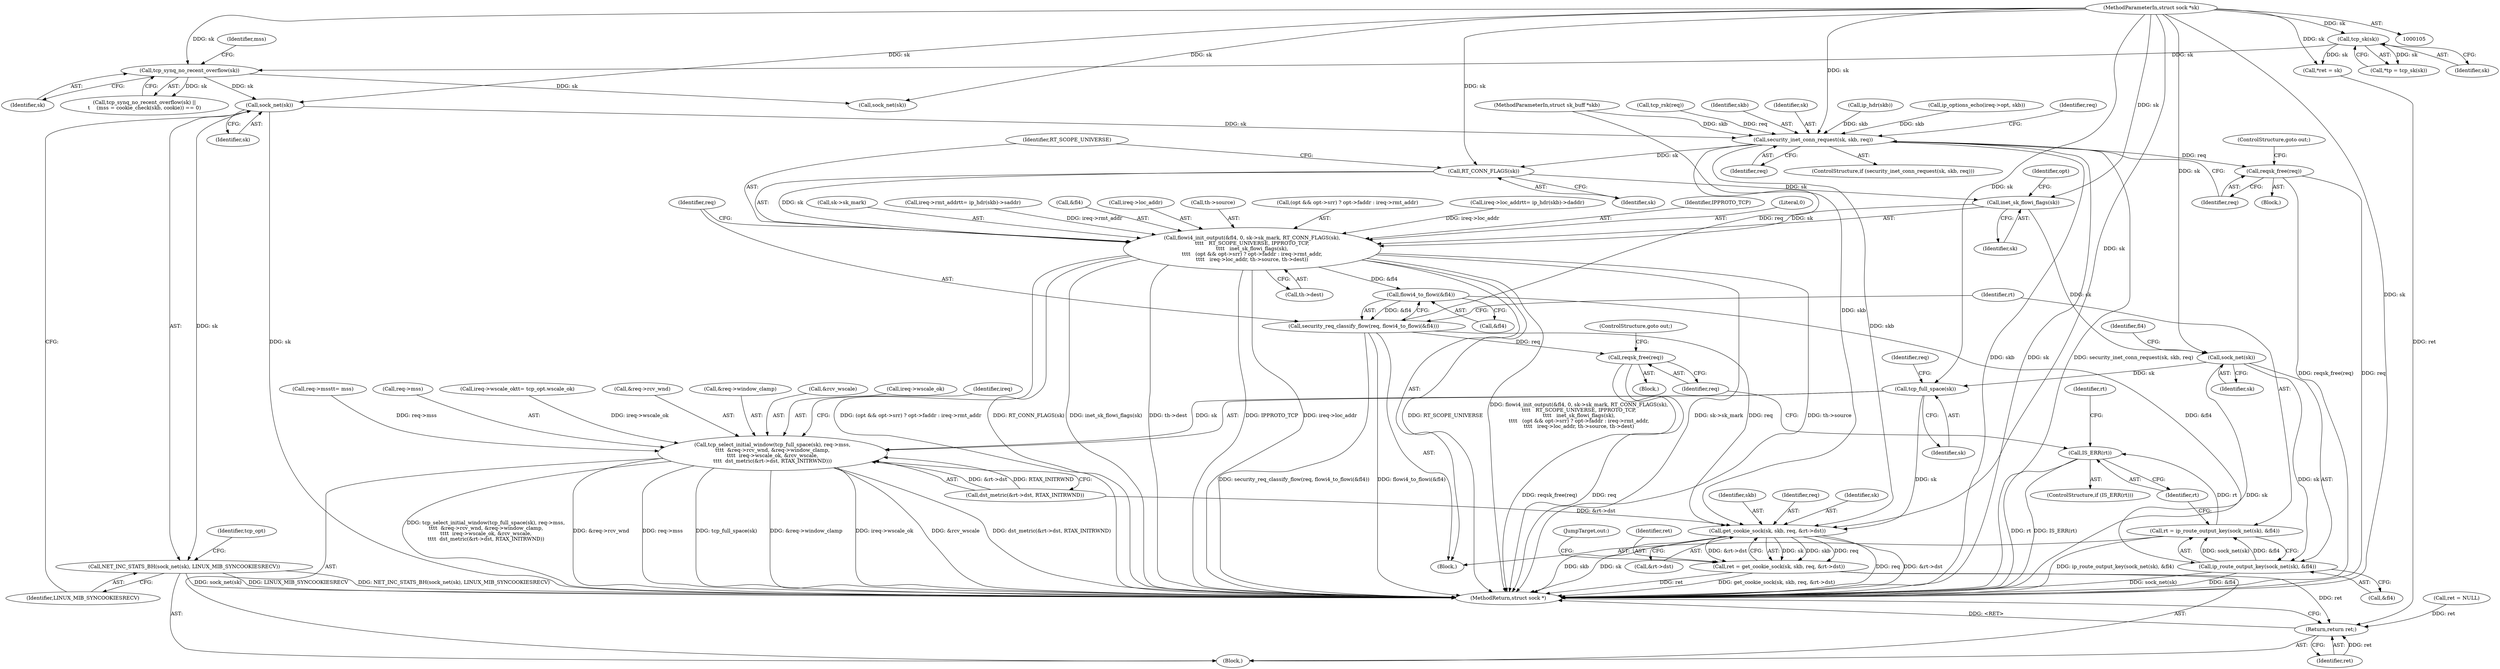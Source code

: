 digraph "0_linux_f6d8bd051c391c1c0458a30b2a7abcd939329259_28@pointer" {
"1000173" [label="(Call,sock_net(sk))"];
"1000157" [label="(Call,tcp_synq_no_recent_overflow(sk))"];
"1000106" [label="(MethodParameterIn,struct sock *sk)"];
"1000117" [label="(Call,tcp_sk(sk))"];
"1000172" [label="(Call,NET_INC_STATS_BH(sock_net(sk), LINUX_MIB_SYNCOOKIESRECV))"];
"1000358" [label="(Call,security_inet_conn_request(sk, skb, req))"];
"1000363" [label="(Call,reqsk_free(req))"];
"1000385" [label="(Call,RT_CONN_FLAGS(sk))"];
"1000378" [label="(Call,flowi4_init_output(&fl4, 0, sk->sk_mark, RT_CONN_FLAGS(sk),\n\t\t\t\t   RT_SCOPE_UNIVERSE, IPPROTO_TCP,\n\t\t\t\t   inet_sk_flowi_flags(sk),\n\t\t\t\t   (opt && opt->srr) ? opt->faddr : ireq->rmt_addr,\n\t\t\t\t   ireq->loc_addr, th->source, th->dest))"];
"1000414" [label="(Call,flowi4_to_flowi(&fl4))"];
"1000412" [label="(Call,security_req_classify_flow(req, flowi4_to_flowi(&fl4)))"];
"1000428" [label="(Call,reqsk_free(req))"];
"1000469" [label="(Call,get_cookie_sock(sk, skb, req, &rt->dst))"];
"1000467" [label="(Call,ret = get_cookie_sock(sk, skb, req, &rt->dst))"];
"1000478" [label="(Return,return ret;)"];
"1000419" [label="(Call,ip_route_output_key(sock_net(sk), &fl4))"];
"1000417" [label="(Call,rt = ip_route_output_key(sock_net(sk), &fl4))"];
"1000425" [label="(Call,IS_ERR(rt))"];
"1000389" [label="(Call,inet_sk_flowi_flags(sk))"];
"1000420" [label="(Call,sock_net(sk))"];
"1000438" [label="(Call,tcp_full_space(sk))"];
"1000437" [label="(Call,tcp_select_initial_window(tcp_full_space(sk), req->mss,\n\t\t\t\t  &req->rcv_wnd, &req->window_clamp,\n\t\t\t\t  ireq->wscale_ok, &rcv_wscale,\n\t\t\t\t  dst_metric(&rt->dst, RTAX_INITRWND)))"];
"1000441" [label="(Identifier,req)"];
"1000389" [label="(Call,inet_sk_flowi_flags(sk))"];
"1000264" [label="(Call,ip_hdr(skb))"];
"1000251" [label="(Call,ireq->loc_addr\t\t= ip_hdr(skb)->daddr)"];
"1000454" [label="(Call,&rcv_wscale)"];
"1000422" [label="(Call,&fl4)"];
"1000418" [label="(Identifier,rt)"];
"1000358" [label="(Call,security_inet_conn_request(sk, skb, req))"];
"1000134" [label="(Call,*ret = sk)"];
"1000427" [label="(Block,)"];
"1000390" [label="(Identifier,sk)"];
"1000469" [label="(Call,get_cookie_sock(sk, skb, req, &rt->dst))"];
"1000174" [label="(Identifier,sk)"];
"1000378" [label="(Call,flowi4_init_output(&fl4, 0, sk->sk_mark, RT_CONN_FLAGS(sk),\n\t\t\t\t   RT_SCOPE_UNIVERSE, IPPROTO_TCP,\n\t\t\t\t   inet_sk_flowi_flags(sk),\n\t\t\t\t   (opt && opt->srr) ? opt->faddr : ireq->rmt_addr,\n\t\t\t\t   ireq->loc_addr, th->source, th->dest))"];
"1000107" [label="(MethodParameterIn,struct sk_buff *skb)"];
"1000361" [label="(Identifier,req)"];
"1000342" [label="(Call,ip_options_echo(ireq->opt, skb))"];
"1000357" [label="(ControlStructure,if (security_inet_conn_request(sk, skb, req)))"];
"1000388" [label="(Identifier,IPPROTO_TCP)"];
"1000118" [label="(Identifier,sk)"];
"1000381" [label="(Literal,0)"];
"1000387" [label="(Identifier,RT_SCOPE_UNIVERSE)"];
"1000477" [label="(JumpTarget,out:)"];
"1000368" [label="(Identifier,req)"];
"1000172" [label="(Call,NET_INC_STATS_BH(sock_net(sk), LINUX_MIB_SYNCOOKIESRECV))"];
"1000451" [label="(Call,ireq->wscale_ok)"];
"1000467" [label="(Call,ret = get_cookie_sock(sk, skb, req, &rt->dst))"];
"1000480" [label="(MethodReturn,struct sock *)"];
"1000115" [label="(Call,*tp = tcp_sk(sk))"];
"1000173" [label="(Call,sock_net(sk))"];
"1000471" [label="(Identifier,skb)"];
"1000382" [label="(Call,sk->sk_mark)"];
"1000376" [label="(Block,)"];
"1000472" [label="(Identifier,req)"];
"1000428" [label="(Call,reqsk_free(req))"];
"1000109" [label="(Block,)"];
"1000259" [label="(Call,ireq->rmt_addr\t\t= ip_hdr(skb)->saddr)"];
"1000197" [label="(Call,ret = NULL)"];
"1000439" [label="(Identifier,sk)"];
"1000464" [label="(Identifier,ireq)"];
"1000385" [label="(Call,RT_CONN_FLAGS(sk))"];
"1000232" [label="(Call,req->mss\t\t= mss)"];
"1000440" [label="(Call,req->mss)"];
"1000158" [label="(Identifier,sk)"];
"1000426" [label="(Identifier,rt)"];
"1000473" [label="(Call,&rt->dst)"];
"1000468" [label="(Identifier,ret)"];
"1000286" [label="(Call,ireq->wscale_ok\t\t= tcp_opt.wscale_ok)"];
"1000412" [label="(Call,security_req_classify_flow(req, flowi4_to_flowi(&fl4)))"];
"1000423" [label="(Identifier,fl4)"];
"1000419" [label="(Call,ip_route_output_key(sock_net(sk), &fl4))"];
"1000379" [label="(Call,&fl4)"];
"1000156" [label="(Call,tcp_synq_no_recent_overflow(sk) ||\n\t    (mss = cookie_check(skb, cookie)) == 0)"];
"1000363" [label="(Call,reqsk_free(req))"];
"1000420" [label="(Call,sock_net(sk))"];
"1000434" [label="(Identifier,rt)"];
"1000414" [label="(Call,flowi4_to_flowi(&fl4))"];
"1000117" [label="(Call,tcp_sk(sk))"];
"1000215" [label="(Call,tcp_rsk(req))"];
"1000470" [label="(Identifier,sk)"];
"1000168" [label="(Call,sock_net(sk))"];
"1000456" [label="(Call,dst_metric(&rt->dst, RTAX_INITRWND))"];
"1000430" [label="(ControlStructure,goto out;)"];
"1000417" [label="(Call,rt = ip_route_output_key(sock_net(sk), &fl4))"];
"1000425" [label="(Call,IS_ERR(rt))"];
"1000393" [label="(Identifier,opt)"];
"1000360" [label="(Identifier,skb)"];
"1000409" [label="(Call,th->dest)"];
"1000362" [label="(Block,)"];
"1000424" [label="(ControlStructure,if (IS_ERR(rt)))"];
"1000403" [label="(Call,ireq->loc_addr)"];
"1000443" [label="(Call,&req->rcv_wnd)"];
"1000406" [label="(Call,th->source)"];
"1000386" [label="(Identifier,sk)"];
"1000175" [label="(Identifier,LINUX_MIB_SYNCOOKIESRECV)"];
"1000359" [label="(Identifier,sk)"];
"1000161" [label="(Identifier,mss)"];
"1000438" [label="(Call,tcp_full_space(sk))"];
"1000478" [label="(Return,return ret;)"];
"1000447" [label="(Call,&req->window_clamp)"];
"1000106" [label="(MethodParameterIn,struct sock *sk)"];
"1000479" [label="(Identifier,ret)"];
"1000437" [label="(Call,tcp_select_initial_window(tcp_full_space(sk), req->mss,\n\t\t\t\t  &req->rcv_wnd, &req->window_clamp,\n\t\t\t\t  ireq->wscale_ok, &rcv_wscale,\n\t\t\t\t  dst_metric(&rt->dst, RTAX_INITRWND)))"];
"1000364" [label="(Identifier,req)"];
"1000157" [label="(Call,tcp_synq_no_recent_overflow(sk))"];
"1000413" [label="(Identifier,req)"];
"1000429" [label="(Identifier,req)"];
"1000391" [label="(Call,(opt && opt->srr) ? opt->faddr : ireq->rmt_addr)"];
"1000415" [label="(Call,&fl4)"];
"1000421" [label="(Identifier,sk)"];
"1000365" [label="(ControlStructure,goto out;)"];
"1000178" [label="(Identifier,tcp_opt)"];
"1000173" -> "1000172"  [label="AST: "];
"1000173" -> "1000174"  [label="CFG: "];
"1000174" -> "1000173"  [label="AST: "];
"1000175" -> "1000173"  [label="CFG: "];
"1000173" -> "1000480"  [label="DDG: sk"];
"1000173" -> "1000172"  [label="DDG: sk"];
"1000157" -> "1000173"  [label="DDG: sk"];
"1000106" -> "1000173"  [label="DDG: sk"];
"1000173" -> "1000358"  [label="DDG: sk"];
"1000157" -> "1000156"  [label="AST: "];
"1000157" -> "1000158"  [label="CFG: "];
"1000158" -> "1000157"  [label="AST: "];
"1000161" -> "1000157"  [label="CFG: "];
"1000156" -> "1000157"  [label="CFG: "];
"1000157" -> "1000156"  [label="DDG: sk"];
"1000106" -> "1000157"  [label="DDG: sk"];
"1000117" -> "1000157"  [label="DDG: sk"];
"1000157" -> "1000168"  [label="DDG: sk"];
"1000106" -> "1000105"  [label="AST: "];
"1000106" -> "1000480"  [label="DDG: sk"];
"1000106" -> "1000117"  [label="DDG: sk"];
"1000106" -> "1000134"  [label="DDG: sk"];
"1000106" -> "1000168"  [label="DDG: sk"];
"1000106" -> "1000358"  [label="DDG: sk"];
"1000106" -> "1000385"  [label="DDG: sk"];
"1000106" -> "1000389"  [label="DDG: sk"];
"1000106" -> "1000420"  [label="DDG: sk"];
"1000106" -> "1000438"  [label="DDG: sk"];
"1000106" -> "1000469"  [label="DDG: sk"];
"1000117" -> "1000115"  [label="AST: "];
"1000117" -> "1000118"  [label="CFG: "];
"1000118" -> "1000117"  [label="AST: "];
"1000115" -> "1000117"  [label="CFG: "];
"1000117" -> "1000115"  [label="DDG: sk"];
"1000117" -> "1000134"  [label="DDG: sk"];
"1000172" -> "1000109"  [label="AST: "];
"1000172" -> "1000175"  [label="CFG: "];
"1000175" -> "1000172"  [label="AST: "];
"1000178" -> "1000172"  [label="CFG: "];
"1000172" -> "1000480"  [label="DDG: NET_INC_STATS_BH(sock_net(sk), LINUX_MIB_SYNCOOKIESRECV)"];
"1000172" -> "1000480"  [label="DDG: sock_net(sk)"];
"1000172" -> "1000480"  [label="DDG: LINUX_MIB_SYNCOOKIESRECV"];
"1000358" -> "1000357"  [label="AST: "];
"1000358" -> "1000361"  [label="CFG: "];
"1000359" -> "1000358"  [label="AST: "];
"1000360" -> "1000358"  [label="AST: "];
"1000361" -> "1000358"  [label="AST: "];
"1000364" -> "1000358"  [label="CFG: "];
"1000368" -> "1000358"  [label="CFG: "];
"1000358" -> "1000480"  [label="DDG: security_inet_conn_request(sk, skb, req)"];
"1000358" -> "1000480"  [label="DDG: skb"];
"1000358" -> "1000480"  [label="DDG: sk"];
"1000264" -> "1000358"  [label="DDG: skb"];
"1000342" -> "1000358"  [label="DDG: skb"];
"1000107" -> "1000358"  [label="DDG: skb"];
"1000215" -> "1000358"  [label="DDG: req"];
"1000358" -> "1000363"  [label="DDG: req"];
"1000358" -> "1000385"  [label="DDG: sk"];
"1000358" -> "1000412"  [label="DDG: req"];
"1000358" -> "1000469"  [label="DDG: skb"];
"1000363" -> "1000362"  [label="AST: "];
"1000363" -> "1000364"  [label="CFG: "];
"1000364" -> "1000363"  [label="AST: "];
"1000365" -> "1000363"  [label="CFG: "];
"1000363" -> "1000480"  [label="DDG: req"];
"1000363" -> "1000480"  [label="DDG: reqsk_free(req)"];
"1000385" -> "1000378"  [label="AST: "];
"1000385" -> "1000386"  [label="CFG: "];
"1000386" -> "1000385"  [label="AST: "];
"1000387" -> "1000385"  [label="CFG: "];
"1000385" -> "1000378"  [label="DDG: sk"];
"1000385" -> "1000389"  [label="DDG: sk"];
"1000378" -> "1000376"  [label="AST: "];
"1000378" -> "1000409"  [label="CFG: "];
"1000379" -> "1000378"  [label="AST: "];
"1000381" -> "1000378"  [label="AST: "];
"1000382" -> "1000378"  [label="AST: "];
"1000387" -> "1000378"  [label="AST: "];
"1000388" -> "1000378"  [label="AST: "];
"1000389" -> "1000378"  [label="AST: "];
"1000391" -> "1000378"  [label="AST: "];
"1000403" -> "1000378"  [label="AST: "];
"1000406" -> "1000378"  [label="AST: "];
"1000409" -> "1000378"  [label="AST: "];
"1000413" -> "1000378"  [label="CFG: "];
"1000378" -> "1000480"  [label="DDG: inet_sk_flowi_flags(sk)"];
"1000378" -> "1000480"  [label="DDG: th->dest"];
"1000378" -> "1000480"  [label="DDG: IPPROTO_TCP"];
"1000378" -> "1000480"  [label="DDG: ireq->loc_addr"];
"1000378" -> "1000480"  [label="DDG: RT_SCOPE_UNIVERSE"];
"1000378" -> "1000480"  [label="DDG: flowi4_init_output(&fl4, 0, sk->sk_mark, RT_CONN_FLAGS(sk),\n\t\t\t\t   RT_SCOPE_UNIVERSE, IPPROTO_TCP,\n\t\t\t\t   inet_sk_flowi_flags(sk),\n\t\t\t\t   (opt && opt->srr) ? opt->faddr : ireq->rmt_addr,\n\t\t\t\t   ireq->loc_addr, th->source, th->dest)"];
"1000378" -> "1000480"  [label="DDG: sk->sk_mark"];
"1000378" -> "1000480"  [label="DDG: th->source"];
"1000378" -> "1000480"  [label="DDG: (opt && opt->srr) ? opt->faddr : ireq->rmt_addr"];
"1000378" -> "1000480"  [label="DDG: RT_CONN_FLAGS(sk)"];
"1000389" -> "1000378"  [label="DDG: sk"];
"1000259" -> "1000378"  [label="DDG: ireq->rmt_addr"];
"1000251" -> "1000378"  [label="DDG: ireq->loc_addr"];
"1000378" -> "1000414"  [label="DDG: &fl4"];
"1000414" -> "1000412"  [label="AST: "];
"1000414" -> "1000415"  [label="CFG: "];
"1000415" -> "1000414"  [label="AST: "];
"1000412" -> "1000414"  [label="CFG: "];
"1000414" -> "1000412"  [label="DDG: &fl4"];
"1000414" -> "1000419"  [label="DDG: &fl4"];
"1000412" -> "1000376"  [label="AST: "];
"1000413" -> "1000412"  [label="AST: "];
"1000418" -> "1000412"  [label="CFG: "];
"1000412" -> "1000480"  [label="DDG: security_req_classify_flow(req, flowi4_to_flowi(&fl4))"];
"1000412" -> "1000480"  [label="DDG: flowi4_to_flowi(&fl4)"];
"1000412" -> "1000428"  [label="DDG: req"];
"1000412" -> "1000469"  [label="DDG: req"];
"1000428" -> "1000427"  [label="AST: "];
"1000428" -> "1000429"  [label="CFG: "];
"1000429" -> "1000428"  [label="AST: "];
"1000430" -> "1000428"  [label="CFG: "];
"1000428" -> "1000480"  [label="DDG: reqsk_free(req)"];
"1000428" -> "1000480"  [label="DDG: req"];
"1000469" -> "1000467"  [label="AST: "];
"1000469" -> "1000473"  [label="CFG: "];
"1000470" -> "1000469"  [label="AST: "];
"1000471" -> "1000469"  [label="AST: "];
"1000472" -> "1000469"  [label="AST: "];
"1000473" -> "1000469"  [label="AST: "];
"1000467" -> "1000469"  [label="CFG: "];
"1000469" -> "1000480"  [label="DDG: req"];
"1000469" -> "1000480"  [label="DDG: &rt->dst"];
"1000469" -> "1000480"  [label="DDG: skb"];
"1000469" -> "1000480"  [label="DDG: sk"];
"1000469" -> "1000467"  [label="DDG: sk"];
"1000469" -> "1000467"  [label="DDG: skb"];
"1000469" -> "1000467"  [label="DDG: req"];
"1000469" -> "1000467"  [label="DDG: &rt->dst"];
"1000438" -> "1000469"  [label="DDG: sk"];
"1000107" -> "1000469"  [label="DDG: skb"];
"1000456" -> "1000469"  [label="DDG: &rt->dst"];
"1000467" -> "1000109"  [label="AST: "];
"1000468" -> "1000467"  [label="AST: "];
"1000477" -> "1000467"  [label="CFG: "];
"1000467" -> "1000480"  [label="DDG: ret"];
"1000467" -> "1000480"  [label="DDG: get_cookie_sock(sk, skb, req, &rt->dst)"];
"1000467" -> "1000478"  [label="DDG: ret"];
"1000478" -> "1000109"  [label="AST: "];
"1000478" -> "1000479"  [label="CFG: "];
"1000479" -> "1000478"  [label="AST: "];
"1000480" -> "1000478"  [label="CFG: "];
"1000478" -> "1000480"  [label="DDG: <RET>"];
"1000479" -> "1000478"  [label="DDG: ret"];
"1000134" -> "1000478"  [label="DDG: ret"];
"1000197" -> "1000478"  [label="DDG: ret"];
"1000419" -> "1000417"  [label="AST: "];
"1000419" -> "1000422"  [label="CFG: "];
"1000420" -> "1000419"  [label="AST: "];
"1000422" -> "1000419"  [label="AST: "];
"1000417" -> "1000419"  [label="CFG: "];
"1000419" -> "1000480"  [label="DDG: sock_net(sk)"];
"1000419" -> "1000480"  [label="DDG: &fl4"];
"1000419" -> "1000417"  [label="DDG: sock_net(sk)"];
"1000419" -> "1000417"  [label="DDG: &fl4"];
"1000420" -> "1000419"  [label="DDG: sk"];
"1000417" -> "1000376"  [label="AST: "];
"1000418" -> "1000417"  [label="AST: "];
"1000426" -> "1000417"  [label="CFG: "];
"1000417" -> "1000480"  [label="DDG: ip_route_output_key(sock_net(sk), &fl4)"];
"1000417" -> "1000425"  [label="DDG: rt"];
"1000425" -> "1000424"  [label="AST: "];
"1000425" -> "1000426"  [label="CFG: "];
"1000426" -> "1000425"  [label="AST: "];
"1000429" -> "1000425"  [label="CFG: "];
"1000434" -> "1000425"  [label="CFG: "];
"1000425" -> "1000480"  [label="DDG: rt"];
"1000425" -> "1000480"  [label="DDG: IS_ERR(rt)"];
"1000389" -> "1000390"  [label="CFG: "];
"1000390" -> "1000389"  [label="AST: "];
"1000393" -> "1000389"  [label="CFG: "];
"1000389" -> "1000420"  [label="DDG: sk"];
"1000420" -> "1000421"  [label="CFG: "];
"1000421" -> "1000420"  [label="AST: "];
"1000423" -> "1000420"  [label="CFG: "];
"1000420" -> "1000480"  [label="DDG: sk"];
"1000420" -> "1000438"  [label="DDG: sk"];
"1000438" -> "1000437"  [label="AST: "];
"1000438" -> "1000439"  [label="CFG: "];
"1000439" -> "1000438"  [label="AST: "];
"1000441" -> "1000438"  [label="CFG: "];
"1000438" -> "1000437"  [label="DDG: sk"];
"1000437" -> "1000109"  [label="AST: "];
"1000437" -> "1000456"  [label="CFG: "];
"1000440" -> "1000437"  [label="AST: "];
"1000443" -> "1000437"  [label="AST: "];
"1000447" -> "1000437"  [label="AST: "];
"1000451" -> "1000437"  [label="AST: "];
"1000454" -> "1000437"  [label="AST: "];
"1000456" -> "1000437"  [label="AST: "];
"1000464" -> "1000437"  [label="CFG: "];
"1000437" -> "1000480"  [label="DDG: tcp_select_initial_window(tcp_full_space(sk), req->mss,\n\t\t\t\t  &req->rcv_wnd, &req->window_clamp,\n\t\t\t\t  ireq->wscale_ok, &rcv_wscale,\n\t\t\t\t  dst_metric(&rt->dst, RTAX_INITRWND))"];
"1000437" -> "1000480"  [label="DDG: &req->rcv_wnd"];
"1000437" -> "1000480"  [label="DDG: req->mss"];
"1000437" -> "1000480"  [label="DDG: tcp_full_space(sk)"];
"1000437" -> "1000480"  [label="DDG: &req->window_clamp"];
"1000437" -> "1000480"  [label="DDG: ireq->wscale_ok"];
"1000437" -> "1000480"  [label="DDG: &rcv_wscale"];
"1000437" -> "1000480"  [label="DDG: dst_metric(&rt->dst, RTAX_INITRWND)"];
"1000232" -> "1000437"  [label="DDG: req->mss"];
"1000286" -> "1000437"  [label="DDG: ireq->wscale_ok"];
"1000456" -> "1000437"  [label="DDG: &rt->dst"];
"1000456" -> "1000437"  [label="DDG: RTAX_INITRWND"];
}
